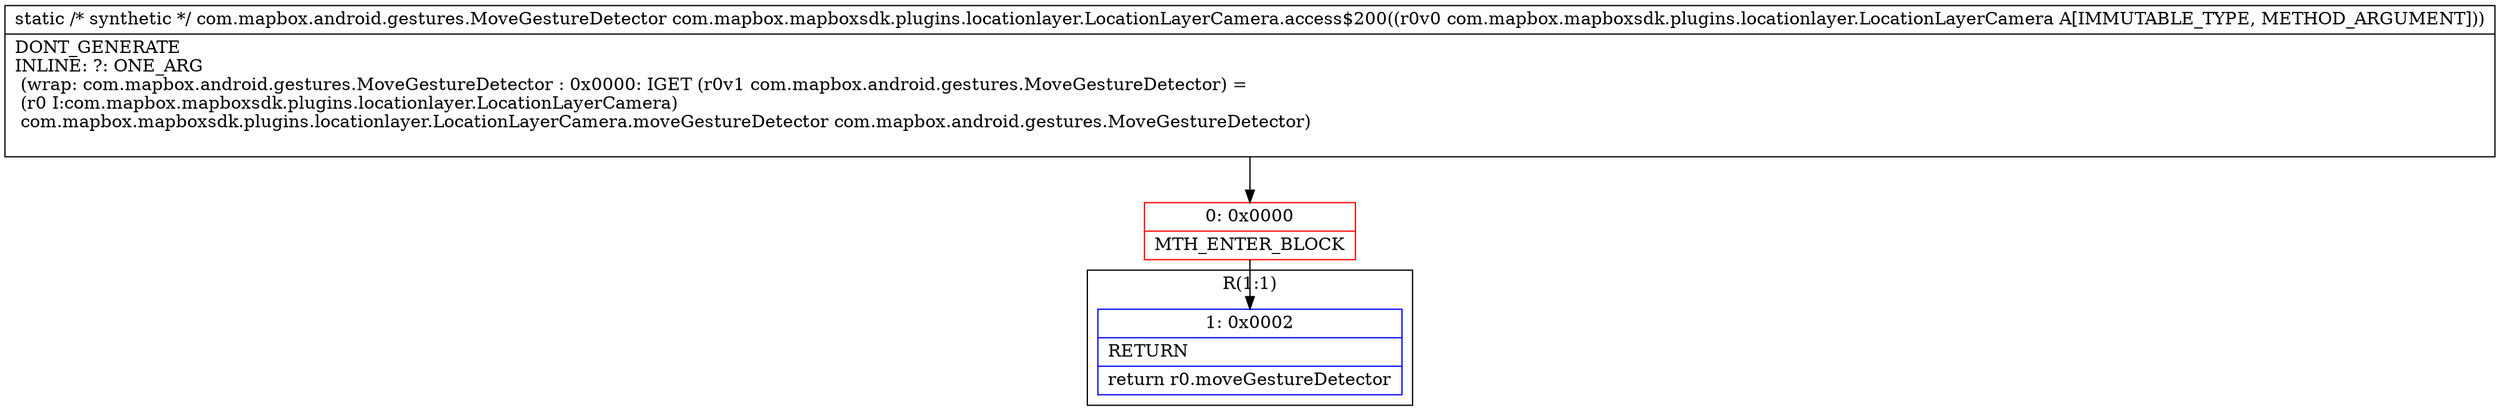 digraph "CFG forcom.mapbox.mapboxsdk.plugins.locationlayer.LocationLayerCamera.access$200(Lcom\/mapbox\/mapboxsdk\/plugins\/locationlayer\/LocationLayerCamera;)Lcom\/mapbox\/android\/gestures\/MoveGestureDetector;" {
subgraph cluster_Region_1937085494 {
label = "R(1:1)";
node [shape=record,color=blue];
Node_1 [shape=record,label="{1\:\ 0x0002|RETURN\l|return r0.moveGestureDetector\l}"];
}
Node_0 [shape=record,color=red,label="{0\:\ 0x0000|MTH_ENTER_BLOCK\l}"];
MethodNode[shape=record,label="{static \/* synthetic *\/ com.mapbox.android.gestures.MoveGestureDetector com.mapbox.mapboxsdk.plugins.locationlayer.LocationLayerCamera.access$200((r0v0 com.mapbox.mapboxsdk.plugins.locationlayer.LocationLayerCamera A[IMMUTABLE_TYPE, METHOD_ARGUMENT]))  | DONT_GENERATE\lINLINE: ?: ONE_ARG  \l  (wrap: com.mapbox.android.gestures.MoveGestureDetector : 0x0000: IGET  (r0v1 com.mapbox.android.gestures.MoveGestureDetector) = \l  (r0 I:com.mapbox.mapboxsdk.plugins.locationlayer.LocationLayerCamera)\l com.mapbox.mapboxsdk.plugins.locationlayer.LocationLayerCamera.moveGestureDetector com.mapbox.android.gestures.MoveGestureDetector)\l\l}"];
MethodNode -> Node_0;
Node_0 -> Node_1;
}

